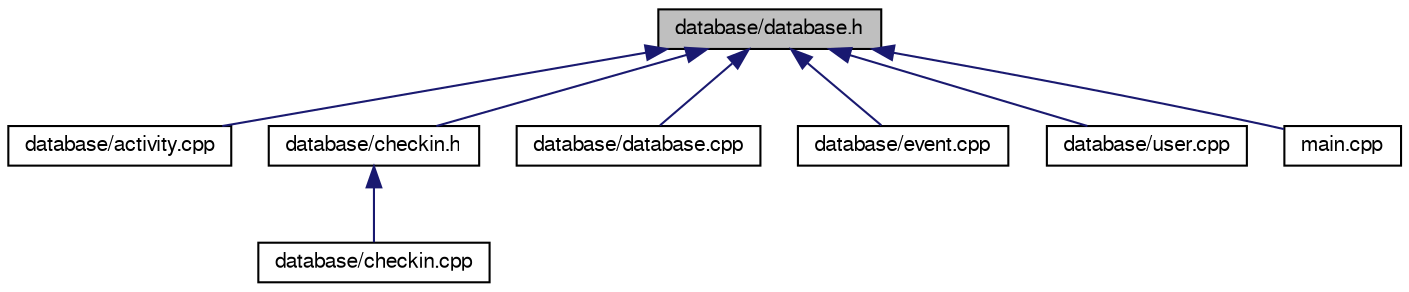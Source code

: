 digraph "database/database.h"
{
  edge [fontname="FreeSans",fontsize="10",labelfontname="FreeSans",labelfontsize="10"];
  node [fontname="FreeSans",fontsize="10",shape=record];
  Node3 [label="database/database.h",height=0.2,width=0.4,color="black", fillcolor="grey75", style="filled", fontcolor="black"];
  Node3 -> Node4 [dir="back",color="midnightblue",fontsize="10",style="solid",fontname="FreeSans"];
  Node4 [label="database/activity.cpp",height=0.2,width=0.4,color="black", fillcolor="white", style="filled",URL="$activity_8cpp.html"];
  Node3 -> Node5 [dir="back",color="midnightblue",fontsize="10",style="solid",fontname="FreeSans"];
  Node5 [label="database/checkin.h",height=0.2,width=0.4,color="black", fillcolor="white", style="filled",URL="$checkin_8h.html"];
  Node5 -> Node6 [dir="back",color="midnightblue",fontsize="10",style="solid",fontname="FreeSans"];
  Node6 [label="database/checkin.cpp",height=0.2,width=0.4,color="black", fillcolor="white", style="filled",URL="$checkin_8cpp.html"];
  Node3 -> Node7 [dir="back",color="midnightblue",fontsize="10",style="solid",fontname="FreeSans"];
  Node7 [label="database/database.cpp",height=0.2,width=0.4,color="black", fillcolor="white", style="filled",URL="$database_8cpp.html"];
  Node3 -> Node8 [dir="back",color="midnightblue",fontsize="10",style="solid",fontname="FreeSans"];
  Node8 [label="database/event.cpp",height=0.2,width=0.4,color="black", fillcolor="white", style="filled",URL="$event_8cpp.html"];
  Node3 -> Node9 [dir="back",color="midnightblue",fontsize="10",style="solid",fontname="FreeSans"];
  Node9 [label="database/user.cpp",height=0.2,width=0.4,color="black", fillcolor="white", style="filled",URL="$user_8cpp.html"];
  Node3 -> Node10 [dir="back",color="midnightblue",fontsize="10",style="solid",fontname="FreeSans"];
  Node10 [label="main.cpp",height=0.2,width=0.4,color="black", fillcolor="white", style="filled",URL="$main_8cpp.html"];
}

